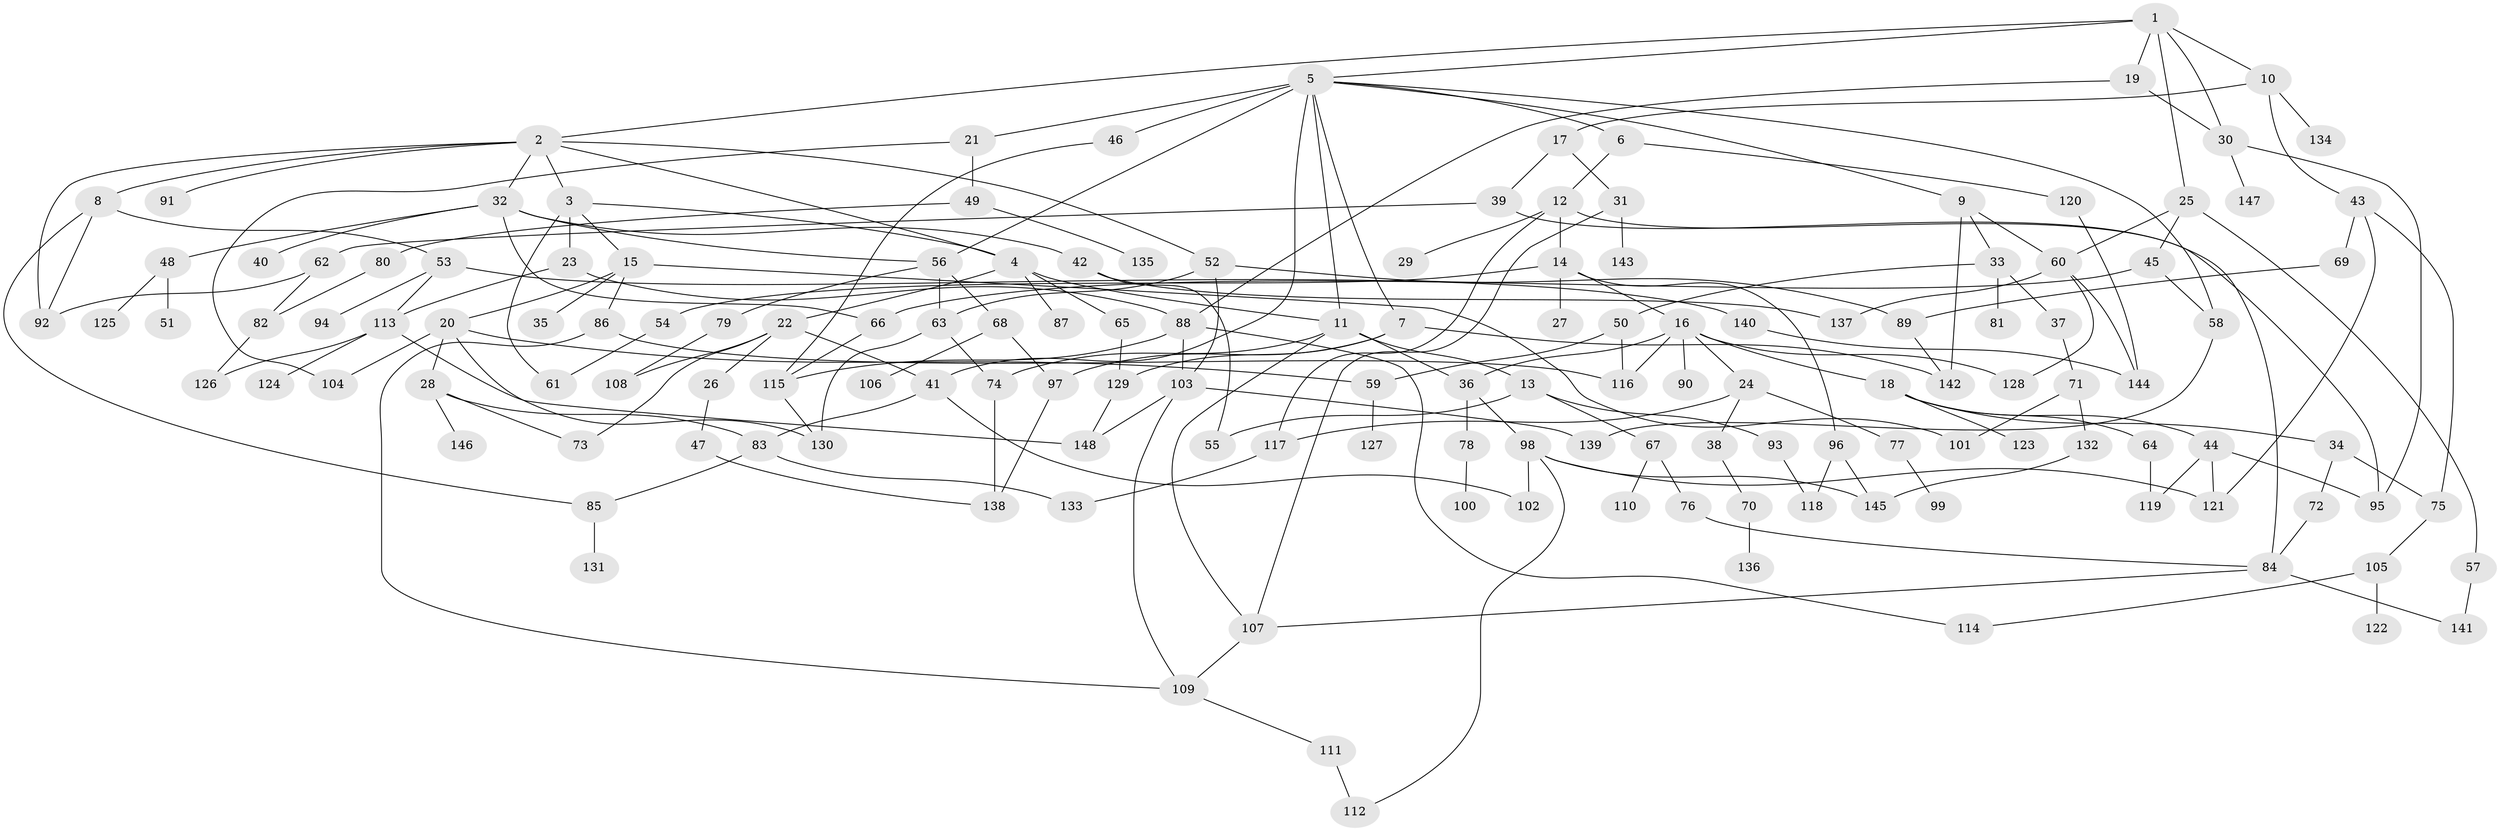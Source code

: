 // Generated by graph-tools (version 1.1) at 2025/49/03/09/25 03:49:15]
// undirected, 148 vertices, 215 edges
graph export_dot {
graph [start="1"]
  node [color=gray90,style=filled];
  1;
  2;
  3;
  4;
  5;
  6;
  7;
  8;
  9;
  10;
  11;
  12;
  13;
  14;
  15;
  16;
  17;
  18;
  19;
  20;
  21;
  22;
  23;
  24;
  25;
  26;
  27;
  28;
  29;
  30;
  31;
  32;
  33;
  34;
  35;
  36;
  37;
  38;
  39;
  40;
  41;
  42;
  43;
  44;
  45;
  46;
  47;
  48;
  49;
  50;
  51;
  52;
  53;
  54;
  55;
  56;
  57;
  58;
  59;
  60;
  61;
  62;
  63;
  64;
  65;
  66;
  67;
  68;
  69;
  70;
  71;
  72;
  73;
  74;
  75;
  76;
  77;
  78;
  79;
  80;
  81;
  82;
  83;
  84;
  85;
  86;
  87;
  88;
  89;
  90;
  91;
  92;
  93;
  94;
  95;
  96;
  97;
  98;
  99;
  100;
  101;
  102;
  103;
  104;
  105;
  106;
  107;
  108;
  109;
  110;
  111;
  112;
  113;
  114;
  115;
  116;
  117;
  118;
  119;
  120;
  121;
  122;
  123;
  124;
  125;
  126;
  127;
  128;
  129;
  130;
  131;
  132;
  133;
  134;
  135;
  136;
  137;
  138;
  139;
  140;
  141;
  142;
  143;
  144;
  145;
  146;
  147;
  148;
  1 -- 2;
  1 -- 5;
  1 -- 10;
  1 -- 19;
  1 -- 25;
  1 -- 30;
  2 -- 3;
  2 -- 4;
  2 -- 8;
  2 -- 32;
  2 -- 52;
  2 -- 91;
  2 -- 92;
  3 -- 15;
  3 -- 23;
  3 -- 61;
  3 -- 4;
  4 -- 11;
  4 -- 22;
  4 -- 65;
  4 -- 87;
  5 -- 6;
  5 -- 7;
  5 -- 9;
  5 -- 21;
  5 -- 46;
  5 -- 58;
  5 -- 56;
  5 -- 41;
  5 -- 11;
  6 -- 12;
  6 -- 120;
  7 -- 142;
  7 -- 97;
  7 -- 129;
  8 -- 53;
  8 -- 85;
  8 -- 92;
  9 -- 33;
  9 -- 142;
  9 -- 60;
  10 -- 17;
  10 -- 43;
  10 -- 134;
  11 -- 13;
  11 -- 36;
  11 -- 107;
  11 -- 74;
  12 -- 14;
  12 -- 29;
  12 -- 117;
  12 -- 84;
  13 -- 55;
  13 -- 67;
  13 -- 93;
  14 -- 16;
  14 -- 27;
  14 -- 54;
  14 -- 96;
  15 -- 20;
  15 -- 35;
  15 -- 86;
  15 -- 101;
  16 -- 18;
  16 -- 24;
  16 -- 90;
  16 -- 128;
  16 -- 116;
  16 -- 36;
  17 -- 31;
  17 -- 39;
  18 -- 34;
  18 -- 44;
  18 -- 64;
  18 -- 123;
  19 -- 88;
  19 -- 30;
  20 -- 28;
  20 -- 59;
  20 -- 130;
  20 -- 104;
  21 -- 49;
  21 -- 104;
  22 -- 26;
  22 -- 41;
  22 -- 73;
  22 -- 108;
  23 -- 88;
  23 -- 113;
  24 -- 38;
  24 -- 77;
  24 -- 117;
  25 -- 45;
  25 -- 57;
  25 -- 60;
  26 -- 47;
  28 -- 146;
  28 -- 83;
  28 -- 73;
  30 -- 95;
  30 -- 147;
  31 -- 143;
  31 -- 107;
  32 -- 40;
  32 -- 42;
  32 -- 48;
  32 -- 56;
  32 -- 66;
  33 -- 37;
  33 -- 50;
  33 -- 81;
  34 -- 72;
  34 -- 75;
  36 -- 78;
  36 -- 98;
  37 -- 71;
  38 -- 70;
  39 -- 62;
  39 -- 95;
  41 -- 83;
  41 -- 102;
  42 -- 137;
  42 -- 55;
  43 -- 69;
  43 -- 75;
  43 -- 121;
  44 -- 121;
  44 -- 119;
  44 -- 95;
  45 -- 58;
  45 -- 66;
  46 -- 115;
  47 -- 138;
  48 -- 51;
  48 -- 125;
  49 -- 80;
  49 -- 135;
  50 -- 116;
  50 -- 59;
  52 -- 63;
  52 -- 89;
  52 -- 103;
  53 -- 94;
  53 -- 140;
  53 -- 113;
  54 -- 61;
  56 -- 68;
  56 -- 79;
  56 -- 63;
  57 -- 141;
  58 -- 139;
  59 -- 127;
  60 -- 128;
  60 -- 144;
  60 -- 137;
  62 -- 82;
  62 -- 92;
  63 -- 74;
  63 -- 130;
  64 -- 119;
  65 -- 129;
  66 -- 115;
  67 -- 76;
  67 -- 110;
  68 -- 97;
  68 -- 106;
  69 -- 89;
  70 -- 136;
  71 -- 132;
  71 -- 101;
  72 -- 84;
  74 -- 138;
  75 -- 105;
  76 -- 84;
  77 -- 99;
  78 -- 100;
  79 -- 108;
  80 -- 82;
  82 -- 126;
  83 -- 133;
  83 -- 85;
  84 -- 107;
  84 -- 141;
  85 -- 131;
  86 -- 109;
  86 -- 116;
  88 -- 114;
  88 -- 115;
  88 -- 103;
  89 -- 142;
  93 -- 118;
  96 -- 118;
  96 -- 145;
  97 -- 138;
  98 -- 102;
  98 -- 121;
  98 -- 112;
  98 -- 145;
  103 -- 109;
  103 -- 148;
  103 -- 139;
  105 -- 122;
  105 -- 114;
  107 -- 109;
  109 -- 111;
  111 -- 112;
  113 -- 124;
  113 -- 126;
  113 -- 148;
  115 -- 130;
  117 -- 133;
  120 -- 144;
  129 -- 148;
  132 -- 145;
  140 -- 144;
}
